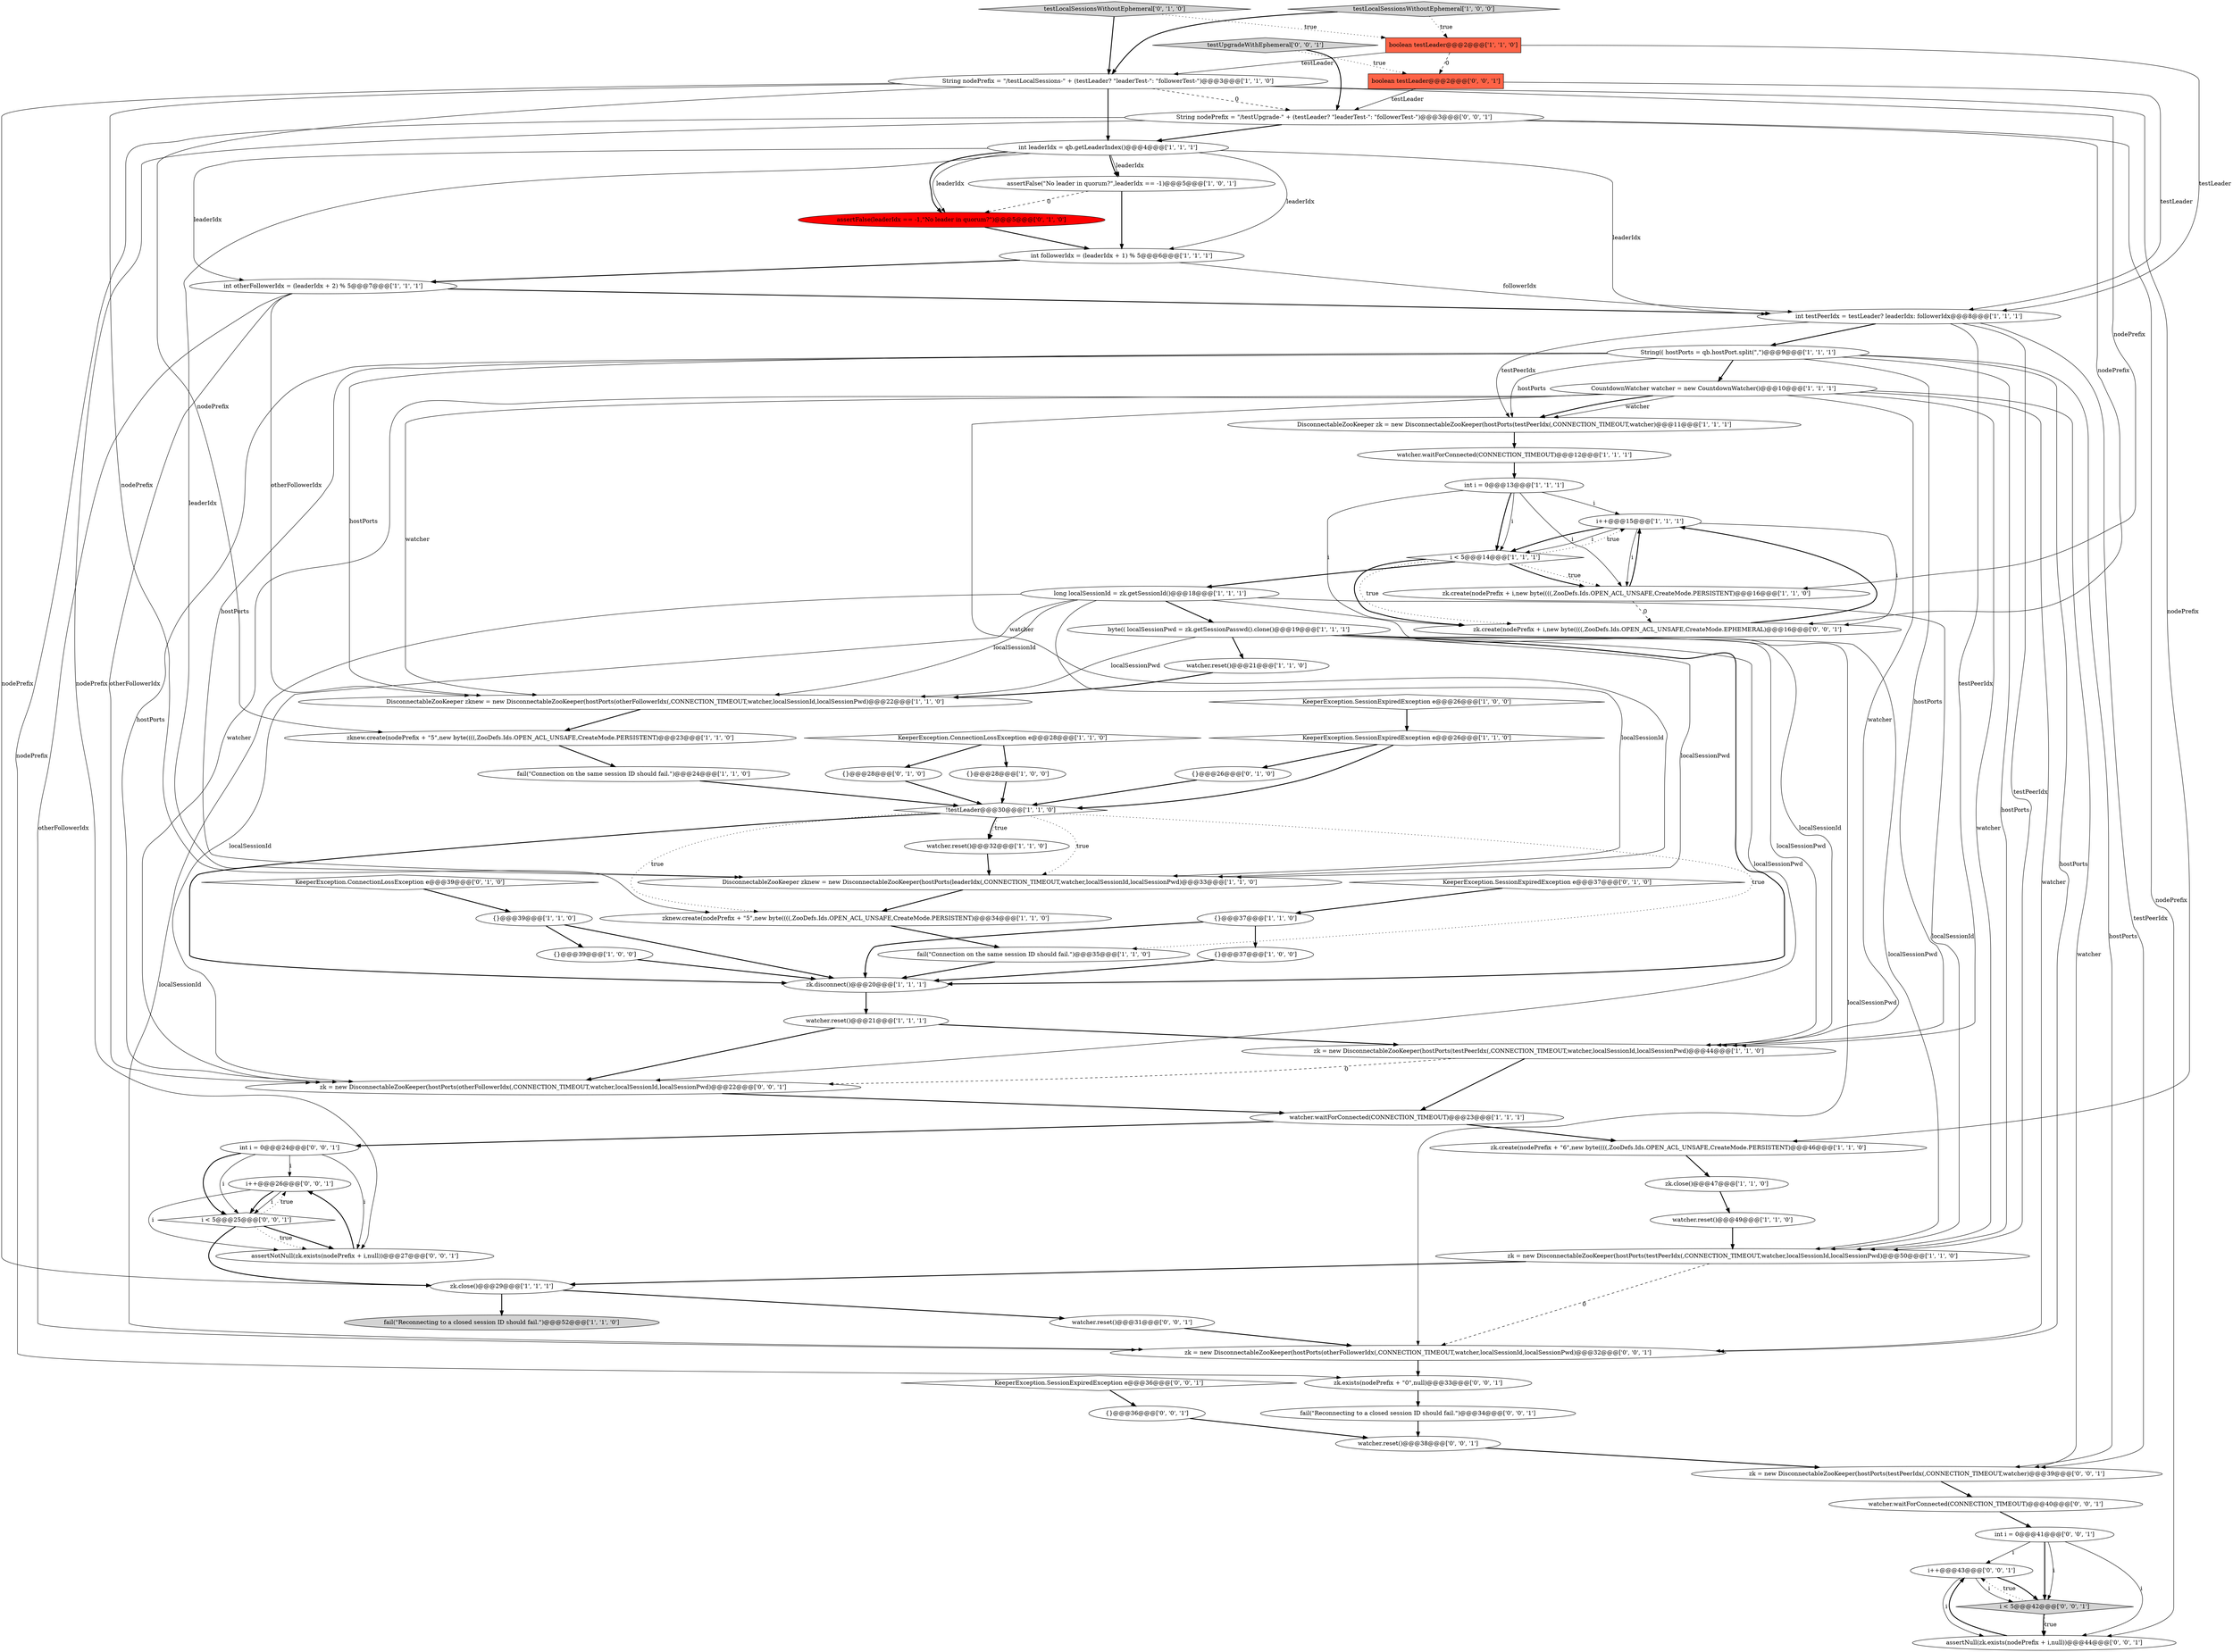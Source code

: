 digraph {
49 [style = filled, label = "assertFalse(leaderIdx == -1,\"No leader in quorum?\")@@@5@@@['0', '1', '0']", fillcolor = red, shape = ellipse image = "AAA1AAABBB2BBB"];
40 [style = filled, label = "zknew.create(nodePrefix + \"5\",new byte((((,ZooDefs.Ids.OPEN_ACL_UNSAFE,CreateMode.PERSISTENT)@@@23@@@['1', '1', '0']", fillcolor = white, shape = ellipse image = "AAA0AAABBB1BBB"];
57 [style = filled, label = "{}@@@36@@@['0', '0', '1']", fillcolor = white, shape = ellipse image = "AAA0AAABBB3BBB"];
47 [style = filled, label = "{}@@@28@@@['0', '1', '0']", fillcolor = white, shape = ellipse image = "AAA0AAABBB2BBB"];
70 [style = filled, label = "watcher.waitForConnected(CONNECTION_TIMEOUT)@@@40@@@['0', '0', '1']", fillcolor = white, shape = ellipse image = "AAA0AAABBB3BBB"];
3 [style = filled, label = "watcher.waitForConnected(CONNECTION_TIMEOUT)@@@23@@@['1', '1', '1']", fillcolor = white, shape = ellipse image = "AAA0AAABBB1BBB"];
14 [style = filled, label = "zk = new DisconnectableZooKeeper(hostPorts(testPeerIdx(,CONNECTION_TIMEOUT,watcher,localSessionId,localSessionPwd)@@@50@@@['1', '1', '0']", fillcolor = white, shape = ellipse image = "AAA0AAABBB1BBB"];
36 [style = filled, label = "int leaderIdx = qb.getLeaderIndex()@@@4@@@['1', '1', '1']", fillcolor = white, shape = ellipse image = "AAA0AAABBB1BBB"];
60 [style = filled, label = "watcher.reset()@@@38@@@['0', '0', '1']", fillcolor = white, shape = ellipse image = "AAA0AAABBB3BBB"];
27 [style = filled, label = "{}@@@37@@@['1', '1', '0']", fillcolor = white, shape = ellipse image = "AAA0AAABBB1BBB"];
17 [style = filled, label = "int i = 0@@@13@@@['1', '1', '1']", fillcolor = white, shape = ellipse image = "AAA0AAABBB1BBB"];
23 [style = filled, label = "fail(\"Reconnecting to a closed session ID should fail.\")@@@52@@@['1', '1', '0']", fillcolor = lightgray, shape = ellipse image = "AAA0AAABBB1BBB"];
26 [style = filled, label = "{}@@@28@@@['1', '0', '0']", fillcolor = white, shape = ellipse image = "AAA0AAABBB1BBB"];
33 [style = filled, label = "long localSessionId = zk.getSessionId()@@@18@@@['1', '1', '1']", fillcolor = white, shape = ellipse image = "AAA0AAABBB1BBB"];
37 [style = filled, label = "i++@@@15@@@['1', '1', '1']", fillcolor = white, shape = ellipse image = "AAA0AAABBB1BBB"];
46 [style = filled, label = "{}@@@26@@@['0', '1', '0']", fillcolor = white, shape = ellipse image = "AAA0AAABBB2BBB"];
54 [style = filled, label = "boolean testLeader@@@2@@@['0', '0', '1']", fillcolor = tomato, shape = box image = "AAA0AAABBB3BBB"];
38 [style = filled, label = "String nodePrefix = \"/testLocalSessions-\" + (testLeader? \"leaderTest-\": \"followerTest-\")@@@3@@@['1', '1', '0']", fillcolor = white, shape = ellipse image = "AAA0AAABBB1BBB"];
56 [style = filled, label = "KeeperException.SessionExpiredException e@@@36@@@['0', '0', '1']", fillcolor = white, shape = diamond image = "AAA0AAABBB3BBB"];
63 [style = filled, label = "zk = new DisconnectableZooKeeper(hostPorts(testPeerIdx(,CONNECTION_TIMEOUT,watcher)@@@39@@@['0', '0', '1']", fillcolor = white, shape = ellipse image = "AAA0AAABBB3BBB"];
71 [style = filled, label = "i++@@@43@@@['0', '0', '1']", fillcolor = white, shape = ellipse image = "AAA0AAABBB3BBB"];
28 [style = filled, label = "int followerIdx = (leaderIdx + 1) % 5@@@6@@@['1', '1', '1']", fillcolor = white, shape = ellipse image = "AAA0AAABBB1BBB"];
55 [style = filled, label = "zk.exists(nodePrefix + \"0\",null)@@@33@@@['0', '0', '1']", fillcolor = white, shape = ellipse image = "AAA0AAABBB3BBB"];
20 [style = filled, label = "int otherFollowerIdx = (leaderIdx + 2) % 5@@@7@@@['1', '1', '1']", fillcolor = white, shape = ellipse image = "AAA0AAABBB1BBB"];
69 [style = filled, label = "int i = 0@@@24@@@['0', '0', '1']", fillcolor = white, shape = ellipse image = "AAA0AAABBB3BBB"];
7 [style = filled, label = "{}@@@37@@@['1', '0', '0']", fillcolor = white, shape = ellipse image = "AAA0AAABBB1BBB"];
32 [style = filled, label = "testLocalSessionsWithoutEphemeral['1', '0', '0']", fillcolor = lightgray, shape = diamond image = "AAA0AAABBB1BBB"];
13 [style = filled, label = "watcher.reset()@@@21@@@['1', '1', '0']", fillcolor = white, shape = ellipse image = "AAA0AAABBB1BBB"];
41 [style = filled, label = "i < 5@@@14@@@['1', '1', '1']", fillcolor = white, shape = diamond image = "AAA0AAABBB1BBB"];
31 [style = filled, label = "{}@@@39@@@['1', '1', '0']", fillcolor = white, shape = ellipse image = "AAA0AAABBB1BBB"];
35 [style = filled, label = "fail(\"Connection on the same session ID should fail.\")@@@24@@@['1', '1', '0']", fillcolor = white, shape = ellipse image = "AAA0AAABBB1BBB"];
45 [style = filled, label = "KeeperException.SessionExpiredException e@@@37@@@['0', '1', '0']", fillcolor = white, shape = diamond image = "AAA0AAABBB2BBB"];
48 [style = filled, label = "KeeperException.ConnectionLossException e@@@39@@@['0', '1', '0']", fillcolor = white, shape = diamond image = "AAA0AAABBB2BBB"];
12 [style = filled, label = "CountdownWatcher watcher = new CountdownWatcher()@@@10@@@['1', '1', '1']", fillcolor = white, shape = ellipse image = "AAA0AAABBB1BBB"];
67 [style = filled, label = "i++@@@26@@@['0', '0', '1']", fillcolor = white, shape = ellipse image = "AAA0AAABBB3BBB"];
22 [style = filled, label = "assertFalse(\"No leader in quorum?\",leaderIdx == -1)@@@5@@@['1', '0', '1']", fillcolor = white, shape = ellipse image = "AAA0AAABBB1BBB"];
4 [style = filled, label = "DisconnectableZooKeeper zk = new DisconnectableZooKeeper(hostPorts(testPeerIdx(,CONNECTION_TIMEOUT,watcher)@@@11@@@['1', '1', '1']", fillcolor = white, shape = ellipse image = "AAA0AAABBB1BBB"];
1 [style = filled, label = "DisconnectableZooKeeper zknew = new DisconnectableZooKeeper(hostPorts(otherFollowerIdx(,CONNECTION_TIMEOUT,watcher,localSessionId,localSessionPwd)@@@22@@@['1', '1', '0']", fillcolor = white, shape = ellipse image = "AAA0AAABBB1BBB"];
25 [style = filled, label = "watcher.reset()@@@32@@@['1', '1', '0']", fillcolor = white, shape = ellipse image = "AAA0AAABBB1BBB"];
10 [style = filled, label = "String(( hostPorts = qb.hostPort.split(\",\")@@@9@@@['1', '1', '1']", fillcolor = white, shape = ellipse image = "AAA0AAABBB1BBB"];
11 [style = filled, label = "zk.disconnect()@@@20@@@['1', '1', '1']", fillcolor = white, shape = ellipse image = "AAA0AAABBB1BBB"];
29 [style = filled, label = "DisconnectableZooKeeper zknew = new DisconnectableZooKeeper(hostPorts(leaderIdx(,CONNECTION_TIMEOUT,watcher,localSessionId,localSessionPwd)@@@33@@@['1', '1', '0']", fillcolor = white, shape = ellipse image = "AAA0AAABBB1BBB"];
68 [style = filled, label = "fail(\"Reconnecting to a closed session ID should fail.\")@@@34@@@['0', '0', '1']", fillcolor = white, shape = ellipse image = "AAA0AAABBB3BBB"];
44 [style = filled, label = "zk.create(nodePrefix + i,new byte((((,ZooDefs.Ids.OPEN_ACL_UNSAFE,CreateMode.PERSISTENT)@@@16@@@['1', '1', '0']", fillcolor = white, shape = ellipse image = "AAA0AAABBB1BBB"];
5 [style = filled, label = "{}@@@39@@@['1', '0', '0']", fillcolor = white, shape = ellipse image = "AAA0AAABBB1BBB"];
39 [style = filled, label = "byte(( localSessionPwd = zk.getSessionPasswd().clone()@@@19@@@['1', '1', '1']", fillcolor = white, shape = ellipse image = "AAA0AAABBB1BBB"];
6 [style = filled, label = "watcher.reset()@@@49@@@['1', '1', '0']", fillcolor = white, shape = ellipse image = "AAA0AAABBB1BBB"];
21 [style = filled, label = "zk.create(nodePrefix + \"6\",new byte((((,ZooDefs.Ids.OPEN_ACL_UNSAFE,CreateMode.PERSISTENT)@@@46@@@['1', '1', '0']", fillcolor = white, shape = ellipse image = "AAA0AAABBB1BBB"];
64 [style = filled, label = "zk = new DisconnectableZooKeeper(hostPorts(otherFollowerIdx(,CONNECTION_TIMEOUT,watcher,localSessionId,localSessionPwd)@@@22@@@['0', '0', '1']", fillcolor = white, shape = ellipse image = "AAA0AAABBB3BBB"];
24 [style = filled, label = "boolean testLeader@@@2@@@['1', '1', '0']", fillcolor = tomato, shape = box image = "AAA0AAABBB1BBB"];
2 [style = filled, label = "zknew.create(nodePrefix + \"5\",new byte((((,ZooDefs.Ids.OPEN_ACL_UNSAFE,CreateMode.PERSISTENT)@@@34@@@['1', '1', '0']", fillcolor = white, shape = ellipse image = "AAA0AAABBB1BBB"];
18 [style = filled, label = "zk = new DisconnectableZooKeeper(hostPorts(testPeerIdx(,CONNECTION_TIMEOUT,watcher,localSessionId,localSessionPwd)@@@44@@@['1', '1', '0']", fillcolor = white, shape = ellipse image = "AAA0AAABBB1BBB"];
65 [style = filled, label = "testUpgradeWithEphemeral['0', '0', '1']", fillcolor = lightgray, shape = diamond image = "AAA0AAABBB3BBB"];
30 [style = filled, label = "fail(\"Connection on the same session ID should fail.\")@@@35@@@['1', '1', '0']", fillcolor = white, shape = ellipse image = "AAA0AAABBB1BBB"];
42 [style = filled, label = "KeeperException.ConnectionLossException e@@@28@@@['1', '1', '0']", fillcolor = white, shape = diamond image = "AAA0AAABBB1BBB"];
43 [style = filled, label = "zk.close()@@@47@@@['1', '1', '0']", fillcolor = white, shape = ellipse image = "AAA0AAABBB1BBB"];
51 [style = filled, label = "zk.create(nodePrefix + i,new byte((((,ZooDefs.Ids.OPEN_ACL_UNSAFE,CreateMode.EPHEMERAL)@@@16@@@['0', '0', '1']", fillcolor = white, shape = ellipse image = "AAA0AAABBB3BBB"];
58 [style = filled, label = "assertNull(zk.exists(nodePrefix + i,null))@@@44@@@['0', '0', '1']", fillcolor = white, shape = ellipse image = "AAA0AAABBB3BBB"];
19 [style = filled, label = "!testLeader@@@30@@@['1', '1', '0']", fillcolor = white, shape = diamond image = "AAA0AAABBB1BBB"];
52 [style = filled, label = "assertNotNull(zk.exists(nodePrefix + i,null))@@@27@@@['0', '0', '1']", fillcolor = white, shape = ellipse image = "AAA0AAABBB3BBB"];
72 [style = filled, label = "i < 5@@@25@@@['0', '0', '1']", fillcolor = white, shape = diamond image = "AAA0AAABBB3BBB"];
16 [style = filled, label = "zk.close()@@@29@@@['1', '1', '1']", fillcolor = white, shape = ellipse image = "AAA0AAABBB1BBB"];
53 [style = filled, label = "int i = 0@@@41@@@['0', '0', '1']", fillcolor = white, shape = ellipse image = "AAA0AAABBB3BBB"];
50 [style = filled, label = "testLocalSessionsWithoutEphemeral['0', '1', '0']", fillcolor = lightgray, shape = diamond image = "AAA0AAABBB2BBB"];
66 [style = filled, label = "String nodePrefix = \"/testUpgrade-\" + (testLeader? \"leaderTest-\": \"followerTest-\")@@@3@@@['0', '0', '1']", fillcolor = white, shape = ellipse image = "AAA0AAABBB3BBB"];
61 [style = filled, label = "zk = new DisconnectableZooKeeper(hostPorts(otherFollowerIdx(,CONNECTION_TIMEOUT,watcher,localSessionId,localSessionPwd)@@@32@@@['0', '0', '1']", fillcolor = white, shape = ellipse image = "AAA0AAABBB3BBB"];
15 [style = filled, label = "watcher.reset()@@@21@@@['1', '1', '1']", fillcolor = white, shape = ellipse image = "AAA0AAABBB1BBB"];
34 [style = filled, label = "int testPeerIdx = testLeader? leaderIdx: followerIdx@@@8@@@['1', '1', '1']", fillcolor = white, shape = ellipse image = "AAA0AAABBB1BBB"];
8 [style = filled, label = "KeeperException.SessionExpiredException e@@@26@@@['1', '0', '0']", fillcolor = white, shape = diamond image = "AAA0AAABBB1BBB"];
62 [style = filled, label = "i < 5@@@42@@@['0', '0', '1']", fillcolor = lightgray, shape = diamond image = "AAA0AAABBB3BBB"];
0 [style = filled, label = "watcher.waitForConnected(CONNECTION_TIMEOUT)@@@12@@@['1', '1', '1']", fillcolor = white, shape = ellipse image = "AAA0AAABBB1BBB"];
9 [style = filled, label = "KeeperException.SessionExpiredException e@@@26@@@['1', '1', '0']", fillcolor = white, shape = diamond image = "AAA0AAABBB1BBB"];
59 [style = filled, label = "watcher.reset()@@@31@@@['0', '0', '1']", fillcolor = white, shape = ellipse image = "AAA0AAABBB3BBB"];
18->3 [style = bold, label=""];
55->68 [style = bold, label=""];
12->4 [style = solid, label="watcher"];
64->3 [style = bold, label=""];
28->20 [style = bold, label=""];
21->43 [style = bold, label=""];
71->62 [style = bold, label=""];
45->27 [style = bold, label=""];
19->11 [style = bold, label=""];
20->1 [style = solid, label="otherFollowerIdx"];
33->18 [style = solid, label="localSessionId"];
25->29 [style = bold, label=""];
70->53 [style = bold, label=""];
62->71 [style = dotted, label="true"];
38->2 [style = solid, label="nodePrefix"];
39->18 [style = solid, label="localSessionPwd"];
69->52 [style = solid, label="i"];
13->1 [style = bold, label=""];
59->61 [style = bold, label=""];
10->29 [style = solid, label="hostPorts"];
36->20 [style = solid, label="leaderIdx"];
66->55 [style = solid, label="nodePrefix"];
10->18 [style = solid, label="hostPorts"];
20->61 [style = solid, label="otherFollowerIdx"];
39->14 [style = solid, label="localSessionPwd"];
30->11 [style = bold, label=""];
34->18 [style = solid, label="testPeerIdx"];
29->2 [style = bold, label=""];
33->64 [style = solid, label="localSessionId"];
10->12 [style = bold, label=""];
52->67 [style = bold, label=""];
10->1 [style = solid, label="hostPorts"];
10->63 [style = solid, label="hostPorts"];
36->28 [style = solid, label="leaderIdx"];
53->58 [style = solid, label="i"];
27->7 [style = bold, label=""];
69->72 [style = bold, label=""];
60->63 [style = bold, label=""];
66->36 [style = bold, label=""];
41->51 [style = dotted, label="true"];
50->24 [style = dotted, label="true"];
10->61 [style = solid, label="hostPorts"];
38->66 [style = dashed, label="0"];
44->51 [style = dashed, label="0"];
12->63 [style = solid, label="watcher"];
72->16 [style = bold, label=""];
14->16 [style = bold, label=""];
53->62 [style = solid, label="i"];
7->11 [style = bold, label=""];
54->66 [style = solid, label="testLeader"];
32->24 [style = dotted, label="true"];
14->61 [style = dashed, label="0"];
12->64 [style = solid, label="watcher"];
0->17 [style = bold, label=""];
36->49 [style = solid, label="leaderIdx"];
20->34 [style = bold, label=""];
17->41 [style = bold, label=""];
34->63 [style = solid, label="testPeerIdx"];
31->5 [style = bold, label=""];
33->14 [style = solid, label="localSessionId"];
22->49 [style = dashed, label="0"];
72->52 [style = bold, label=""];
10->64 [style = solid, label="hostPorts"];
57->60 [style = bold, label=""];
65->66 [style = bold, label=""];
56->57 [style = bold, label=""];
38->16 [style = solid, label="nodePrefix"];
36->22 [style = solid, label="leaderIdx"];
31->11 [style = bold, label=""];
19->25 [style = bold, label=""];
4->0 [style = bold, label=""];
38->21 [style = solid, label="nodePrefix"];
69->72 [style = solid, label="i"];
62->58 [style = dotted, label="true"];
18->64 [style = dashed, label="0"];
36->34 [style = solid, label="leaderIdx"];
61->55 [style = bold, label=""];
39->61 [style = solid, label="localSessionPwd"];
27->11 [style = bold, label=""];
10->4 [style = solid, label="hostPorts"];
19->29 [style = dotted, label="true"];
66->58 [style = solid, label="nodePrefix"];
66->52 [style = solid, label="nodePrefix"];
36->49 [style = bold, label=""];
33->29 [style = solid, label="localSessionId"];
12->1 [style = solid, label="watcher"];
24->34 [style = solid, label="testLeader"];
46->19 [style = bold, label=""];
5->11 [style = bold, label=""];
44->37 [style = bold, label=""];
15->64 [style = bold, label=""];
72->52 [style = dotted, label="true"];
36->29 [style = solid, label="leaderIdx"];
12->29 [style = solid, label="watcher"];
40->35 [style = bold, label=""];
17->51 [style = solid, label="i"];
39->13 [style = bold, label=""];
17->37 [style = solid, label="i"];
20->64 [style = solid, label="otherFollowerIdx"];
37->41 [style = bold, label=""];
9->46 [style = bold, label=""];
42->47 [style = bold, label=""];
17->44 [style = solid, label="i"];
49->28 [style = bold, label=""];
63->70 [style = bold, label=""];
22->28 [style = bold, label=""];
37->51 [style = solid, label="i"];
16->23 [style = bold, label=""];
41->37 [style = dotted, label="true"];
26->19 [style = bold, label=""];
19->30 [style = dotted, label="true"];
67->72 [style = bold, label=""];
12->14 [style = solid, label="watcher"];
48->31 [style = bold, label=""];
53->62 [style = bold, label=""];
24->38 [style = solid, label="testLeader"];
33->1 [style = solid, label="localSessionId"];
72->67 [style = dotted, label="true"];
51->37 [style = bold, label=""];
67->52 [style = solid, label="i"];
39->1 [style = solid, label="localSessionPwd"];
33->61 [style = solid, label="localSessionId"];
16->59 [style = bold, label=""];
12->61 [style = solid, label="watcher"];
9->19 [style = bold, label=""];
3->69 [style = bold, label=""];
69->67 [style = solid, label="i"];
3->21 [style = bold, label=""];
41->33 [style = bold, label=""];
39->64 [style = solid, label="localSessionPwd"];
41->44 [style = dotted, label="true"];
37->44 [style = solid, label="i"];
58->71 [style = bold, label=""];
68->60 [style = bold, label=""];
42->26 [style = bold, label=""];
34->14 [style = solid, label="testPeerIdx"];
19->25 [style = dotted, label="true"];
37->41 [style = solid, label="i"];
28->34 [style = solid, label="followerIdx"];
71->58 [style = solid, label="i"];
1->40 [style = bold, label=""];
19->2 [style = dotted, label="true"];
35->19 [style = bold, label=""];
62->58 [style = bold, label=""];
17->41 [style = solid, label="i"];
53->71 [style = solid, label="i"];
38->36 [style = bold, label=""];
67->72 [style = solid, label="i"];
34->10 [style = bold, label=""];
39->11 [style = bold, label=""];
15->18 [style = bold, label=""];
43->6 [style = bold, label=""];
11->15 [style = bold, label=""];
6->14 [style = bold, label=""];
32->38 [style = bold, label=""];
66->51 [style = solid, label="nodePrefix"];
24->54 [style = dashed, label="0"];
33->39 [style = bold, label=""];
50->38 [style = bold, label=""];
12->4 [style = bold, label=""];
34->4 [style = solid, label="testPeerIdx"];
38->40 [style = solid, label="nodePrefix"];
41->51 [style = bold, label=""];
10->14 [style = solid, label="hostPorts"];
47->19 [style = bold, label=""];
8->9 [style = bold, label=""];
71->62 [style = solid, label="i"];
39->29 [style = solid, label="localSessionPwd"];
2->30 [style = bold, label=""];
38->44 [style = solid, label="nodePrefix"];
12->18 [style = solid, label="watcher"];
41->44 [style = bold, label=""];
65->54 [style = dotted, label="true"];
54->34 [style = solid, label="testLeader"];
36->22 [style = bold, label=""];
}

